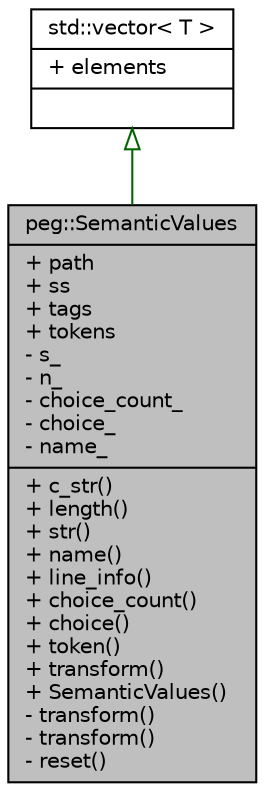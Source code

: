 digraph "peg::SemanticValues"
{
 // LATEX_PDF_SIZE
  edge [fontname="Helvetica",fontsize="10",labelfontname="Helvetica",labelfontsize="10"];
  node [fontname="Helvetica",fontsize="10",shape=record];
  Node1 [label="{peg::SemanticValues\n|+ path\l+ ss\l+ tags\l+ tokens\l- s_\l- n_\l- choice_count_\l- choice_\l- name_\l|+ c_str()\l+ length()\l+ str()\l+ name()\l+ line_info()\l+ choice_count()\l+ choice()\l+ token()\l+ transform()\l+ SemanticValues()\l- transform()\l- transform()\l- reset()\l}",height=0.2,width=0.4,color="black", fillcolor="grey75", style="filled", fontcolor="black",tooltip=" "];
  Node2 -> Node1 [dir="back",color="darkgreen",fontsize="10",style="solid",arrowtail="onormal"];
  Node2 [label="{std::vector\< T \>\n|+ elements\l|}",height=0.2,width=0.4,color="black", fillcolor="white", style="filled",tooltip=" "];
}
